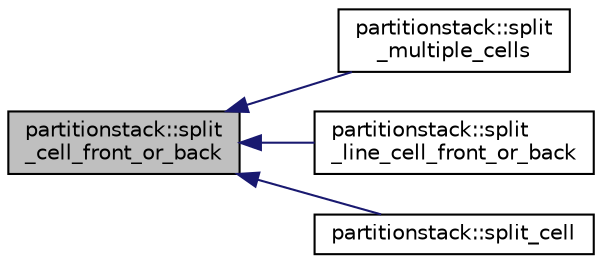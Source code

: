 digraph "partitionstack::split_cell_front_or_back"
{
  edge [fontname="Helvetica",fontsize="10",labelfontname="Helvetica",labelfontsize="10"];
  node [fontname="Helvetica",fontsize="10",shape=record];
  rankdir="LR";
  Node1079 [label="partitionstack::split\l_cell_front_or_back",height=0.2,width=0.4,color="black", fillcolor="grey75", style="filled", fontcolor="black"];
  Node1079 -> Node1080 [dir="back",color="midnightblue",fontsize="10",style="solid",fontname="Helvetica"];
  Node1080 [label="partitionstack::split\l_multiple_cells",height=0.2,width=0.4,color="black", fillcolor="white", style="filled",URL="$d3/d87/classpartitionstack.html#a7d0e8c56b61126fcd12e936d9e6e575e"];
  Node1079 -> Node1081 [dir="back",color="midnightblue",fontsize="10",style="solid",fontname="Helvetica"];
  Node1081 [label="partitionstack::split\l_line_cell_front_or_back",height=0.2,width=0.4,color="black", fillcolor="white", style="filled",URL="$d3/d87/classpartitionstack.html#a64a83c8573dc01d3593ab3f0e21c4255"];
  Node1079 -> Node1082 [dir="back",color="midnightblue",fontsize="10",style="solid",fontname="Helvetica"];
  Node1082 [label="partitionstack::split_cell",height=0.2,width=0.4,color="black", fillcolor="white", style="filled",URL="$d3/d87/classpartitionstack.html#a1b761500b635cd05ca1c02666e288315"];
}
